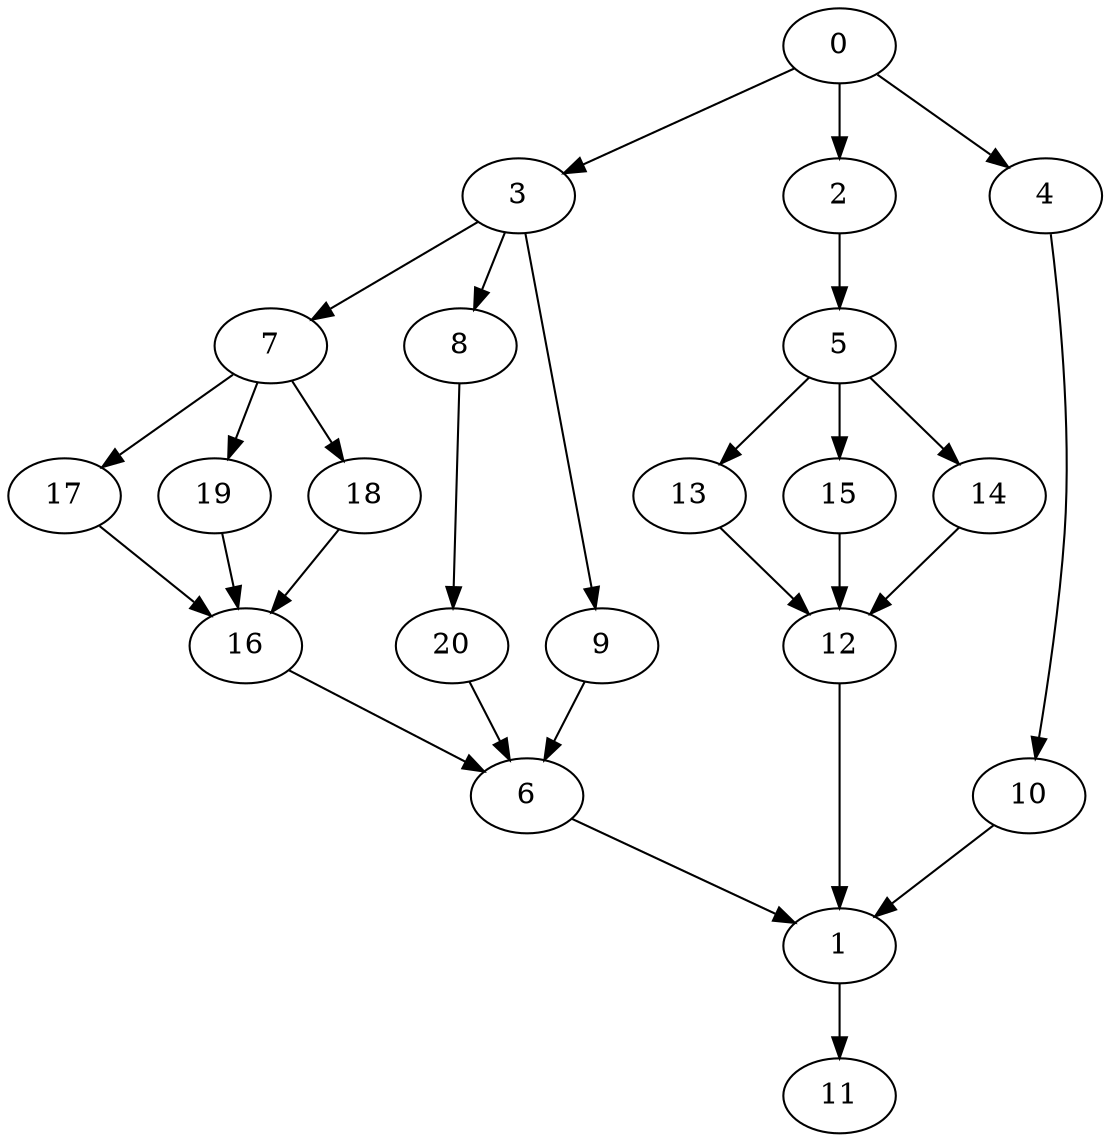 digraph "SeriesParallel-MaxBf-3_Nodes_21_CCR_0.10_WeightType_Random#9_Homogeneous-4" {
0 [Weight=26];
3 [Weight=103];
2 [Weight=64];
7 [Weight=26];
5 [Weight=64];
17 [Weight=129];
8 [Weight=77];
19 [Weight=90];
13 [Weight=90];
4 [Weight=90];
18 [Weight=64];
20 [Weight=129];
15 [Weight=39];
14 [Weight=39];
16 [Weight=90];
12 [Weight=129];
10 [Weight=129];
9 [Weight=26];
6 [Weight=64];
1 [Weight=103];
11 [Weight=51];
6 -> 1 [Weight=7];
3 -> 8 [Weight=5];
0 -> 2 [Weight=5];
9 -> 6 [Weight=7];
8 -> 20 [Weight=5];
12 -> 1 [Weight=9];
0 -> 4 [Weight=3];
13 -> 12 [Weight=9];
2 -> 5 [Weight=9];
0 -> 3 [Weight=5];
17 -> 16 [Weight=9];
3 -> 7 [Weight=8];
16 -> 6 [Weight=3];
15 -> 12 [Weight=10];
10 -> 1 [Weight=7];
14 -> 12 [Weight=2];
5 -> 13 [Weight=9];
3 -> 9 [Weight=7];
20 -> 6 [Weight=6];
7 -> 17 [Weight=4];
1 -> 11 [Weight=2];
5 -> 15 [Weight=4];
7 -> 18 [Weight=3];
7 -> 19 [Weight=5];
5 -> 14 [Weight=5];
19 -> 16 [Weight=3];
18 -> 16 [Weight=3];
4 -> 10 [Weight=8];
}
